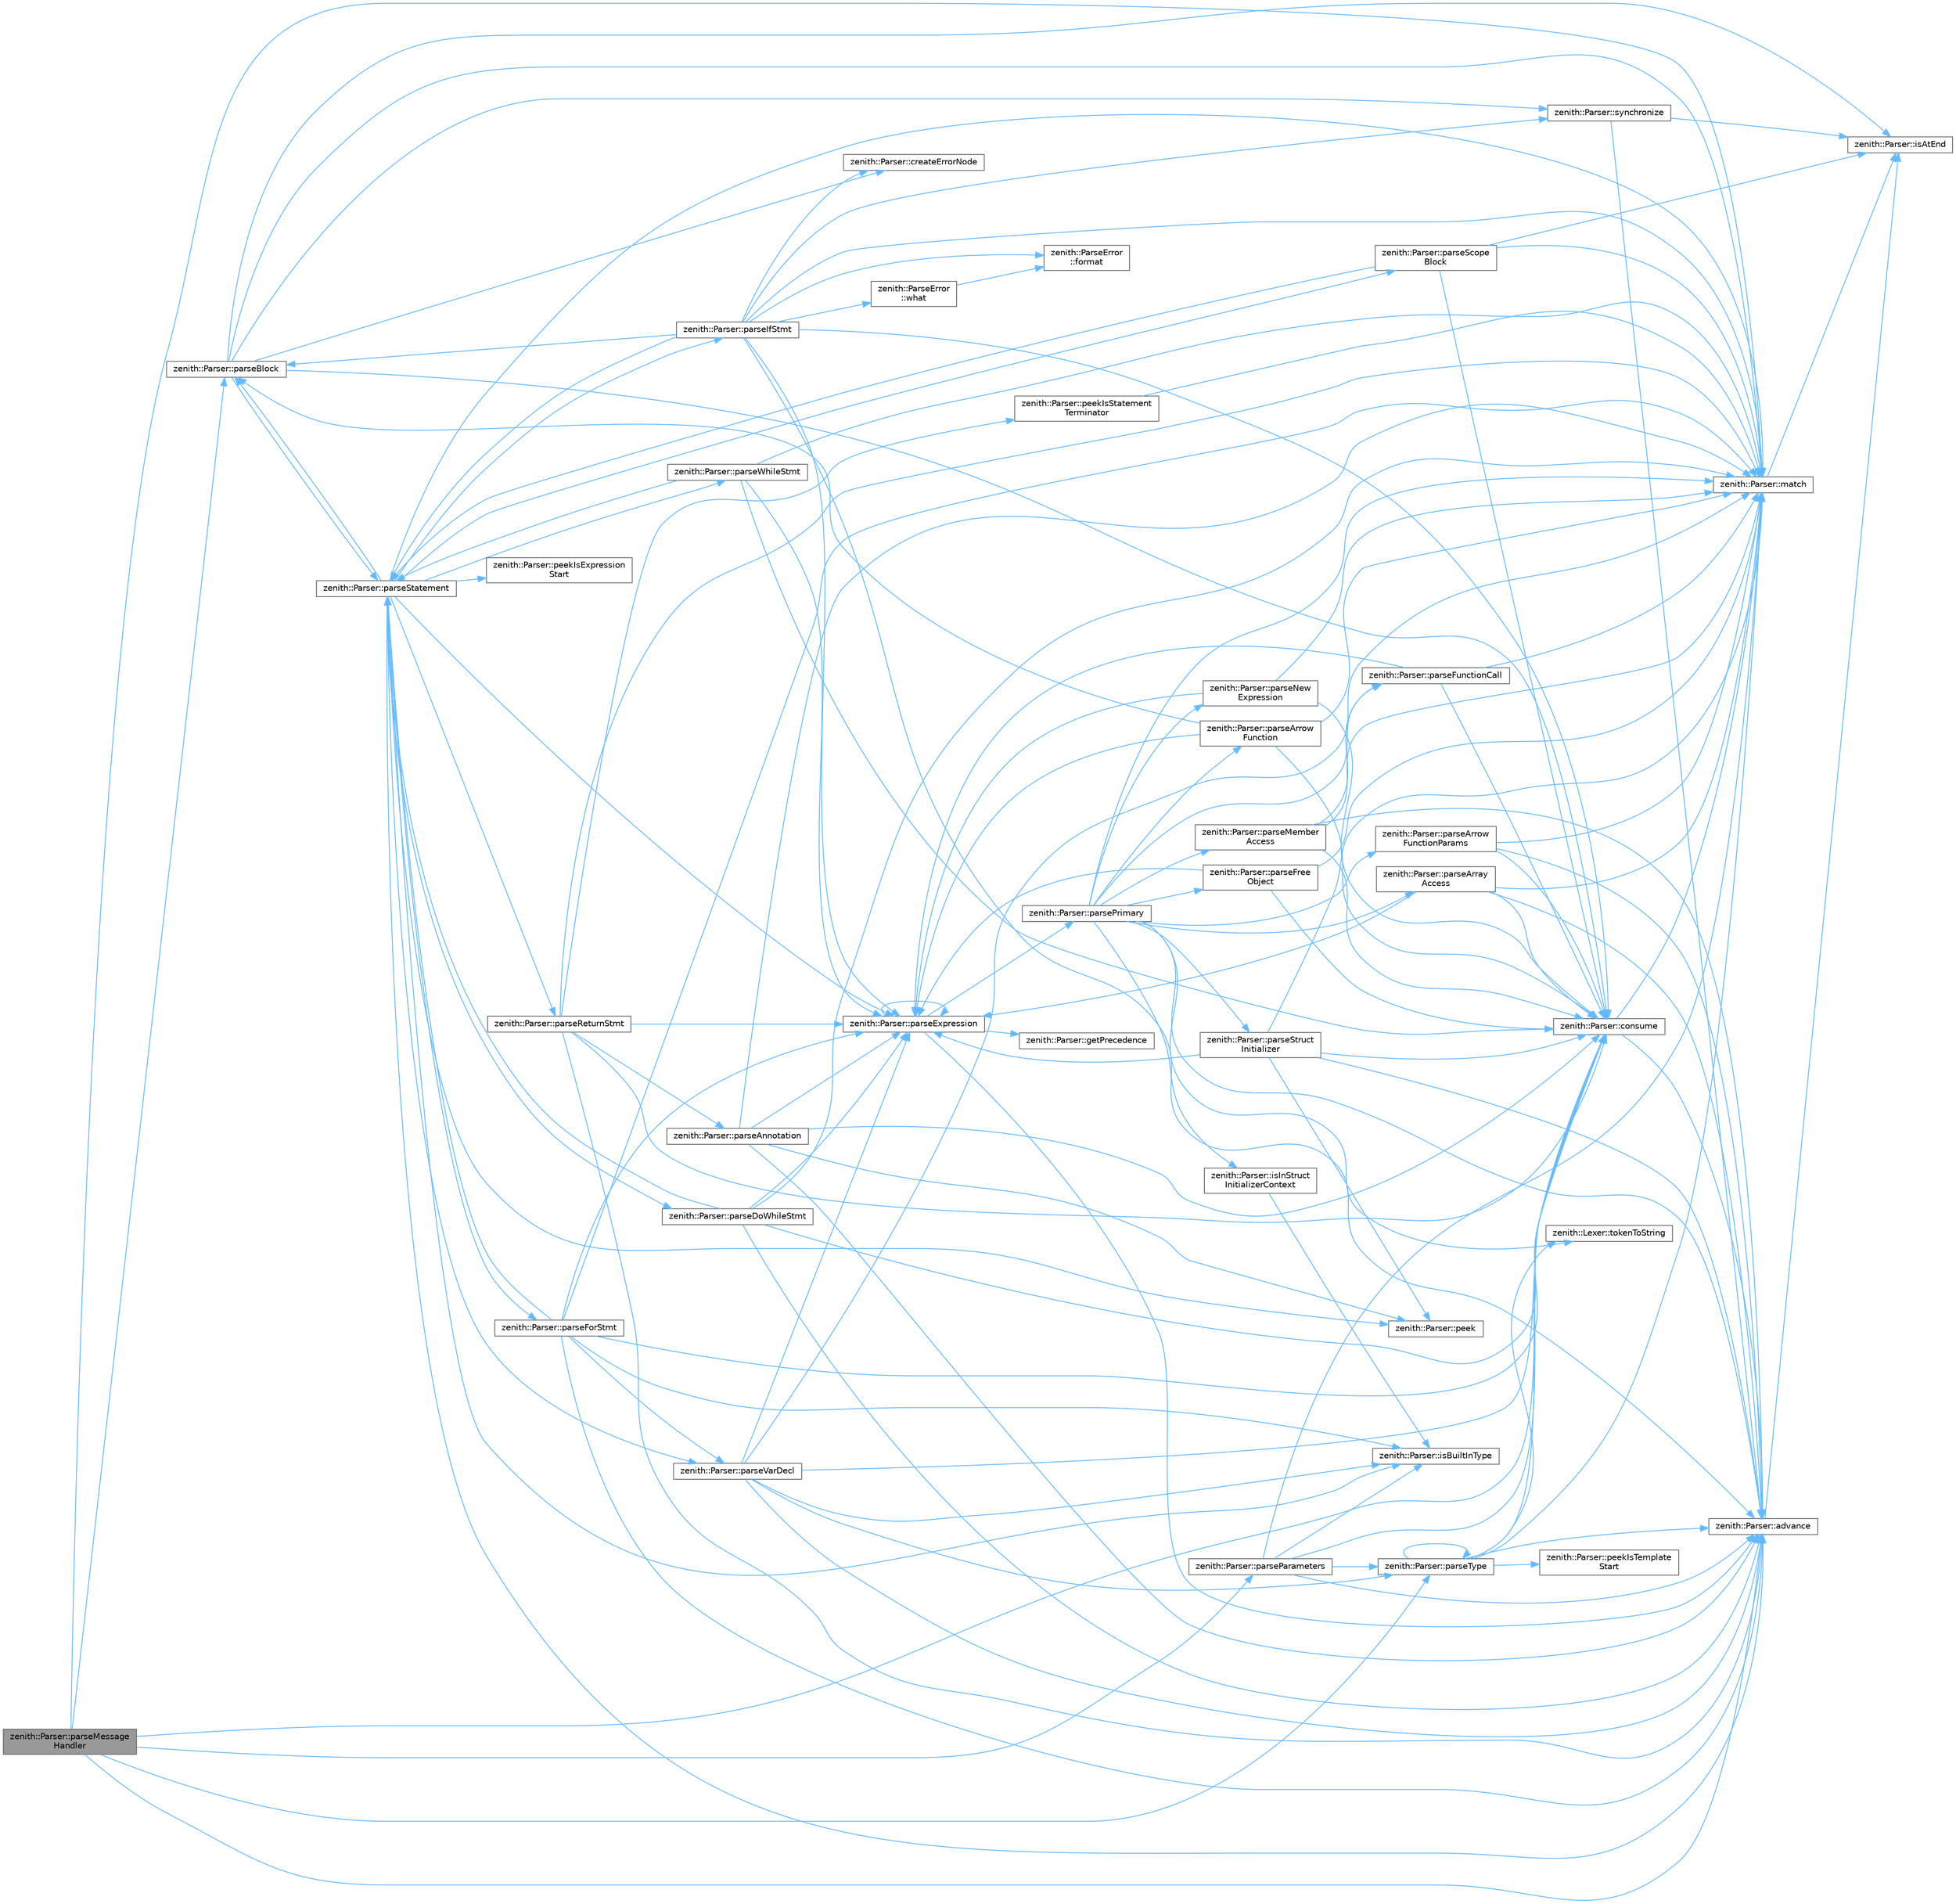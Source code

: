digraph "zenith::Parser::parseMessageHandler"
{
 // LATEX_PDF_SIZE
  bgcolor="transparent";
  edge [fontname=Helvetica,fontsize=10,labelfontname=Helvetica,labelfontsize=10];
  node [fontname=Helvetica,fontsize=10,shape=box,height=0.2,width=0.4];
  rankdir="LR";
  Node1 [id="Node000001",label="zenith::Parser::parseMessage\lHandler",height=0.2,width=0.4,color="gray40", fillcolor="grey60", style="filled", fontcolor="black",tooltip=" "];
  Node1 -> Node2 [id="edge1_Node000001_Node000002",color="steelblue1",style="solid",tooltip=" "];
  Node2 [id="Node000002",label="zenith::Parser::advance",height=0.2,width=0.4,color="grey40", fillcolor="white", style="filled",URL="$classzenith_1_1_parser.html#a9639927866a398781d4c1d205da431d8",tooltip=" "];
  Node2 -> Node3 [id="edge2_Node000002_Node000003",color="steelblue1",style="solid",tooltip=" "];
  Node3 [id="Node000003",label="zenith::Parser::isAtEnd",height=0.2,width=0.4,color="grey40", fillcolor="white", style="filled",URL="$classzenith_1_1_parser.html#a7fa9d1e2197db94168ba4e2c4fd98ad1",tooltip=" "];
  Node1 -> Node4 [id="edge3_Node000001_Node000004",color="steelblue1",style="solid",tooltip=" "];
  Node4 [id="Node000004",label="zenith::Parser::consume",height=0.2,width=0.4,color="grey40", fillcolor="white", style="filled",URL="$classzenith_1_1_parser.html#a729f5bdd53b7be97e8f5f3fb28f64249",tooltip=" "];
  Node4 -> Node2 [id="edge4_Node000004_Node000002",color="steelblue1",style="solid",tooltip=" "];
  Node4 -> Node5 [id="edge5_Node000004_Node000005",color="steelblue1",style="solid",tooltip=" "];
  Node5 [id="Node000005",label="zenith::Parser::match",height=0.2,width=0.4,color="grey40", fillcolor="white", style="filled",URL="$classzenith_1_1_parser.html#a6a8b25ba2a7a7f371a02b1419121e8cb",tooltip=" "];
  Node5 -> Node3 [id="edge6_Node000005_Node000003",color="steelblue1",style="solid",tooltip=" "];
  Node1 -> Node5 [id="edge7_Node000001_Node000005",color="steelblue1",style="solid",tooltip=" "];
  Node1 -> Node6 [id="edge8_Node000001_Node000006",color="steelblue1",style="solid",tooltip=" "];
  Node6 [id="Node000006",label="zenith::Parser::parseBlock",height=0.2,width=0.4,color="grey40", fillcolor="white", style="filled",URL="$classzenith_1_1_parser.html#afed5c18e77fc012fe5db9f9e6175e642",tooltip=" "];
  Node6 -> Node4 [id="edge9_Node000006_Node000004",color="steelblue1",style="solid",tooltip=" "];
  Node6 -> Node7 [id="edge10_Node000006_Node000007",color="steelblue1",style="solid",tooltip=" "];
  Node7 [id="Node000007",label="zenith::Parser::createErrorNode",height=0.2,width=0.4,color="grey40", fillcolor="white", style="filled",URL="$classzenith_1_1_parser.html#a6576cab9cc379e6ba26cfce915ad3de6",tooltip=" "];
  Node6 -> Node3 [id="edge11_Node000006_Node000003",color="steelblue1",style="solid",tooltip=" "];
  Node6 -> Node5 [id="edge12_Node000006_Node000005",color="steelblue1",style="solid",tooltip=" "];
  Node6 -> Node8 [id="edge13_Node000006_Node000008",color="steelblue1",style="solid",tooltip=" "];
  Node8 [id="Node000008",label="zenith::Parser::parseStatement",height=0.2,width=0.4,color="grey40", fillcolor="white", style="filled",URL="$classzenith_1_1_parser.html#ada8dc19e8cb4a0f1b37d3ef6a2eb3f9d",tooltip=" "];
  Node8 -> Node2 [id="edge14_Node000008_Node000002",color="steelblue1",style="solid",tooltip=" "];
  Node8 -> Node9 [id="edge15_Node000008_Node000009",color="steelblue1",style="solid",tooltip=" "];
  Node9 [id="Node000009",label="zenith::Parser::isBuiltInType",height=0.2,width=0.4,color="grey40", fillcolor="white", style="filled",URL="$classzenith_1_1_parser.html#a68c100d957e0a8960de2fca188e23054",tooltip=" "];
  Node8 -> Node5 [id="edge16_Node000008_Node000005",color="steelblue1",style="solid",tooltip=" "];
  Node8 -> Node6 [id="edge17_Node000008_Node000006",color="steelblue1",style="solid",tooltip=" "];
  Node8 -> Node10 [id="edge18_Node000008_Node000010",color="steelblue1",style="solid",tooltip=" "];
  Node10 [id="Node000010",label="zenith::Parser::parseDoWhileStmt",height=0.2,width=0.4,color="grey40", fillcolor="white", style="filled",URL="$classzenith_1_1_parser.html#a17d038fc7ad2c0dac1b038889f4426ca",tooltip=" "];
  Node10 -> Node2 [id="edge19_Node000010_Node000002",color="steelblue1",style="solid",tooltip=" "];
  Node10 -> Node4 [id="edge20_Node000010_Node000004",color="steelblue1",style="solid",tooltip=" "];
  Node10 -> Node5 [id="edge21_Node000010_Node000005",color="steelblue1",style="solid",tooltip=" "];
  Node10 -> Node11 [id="edge22_Node000010_Node000011",color="steelblue1",style="solid",tooltip=" "];
  Node11 [id="Node000011",label="zenith::Parser::parseExpression",height=0.2,width=0.4,color="grey40", fillcolor="white", style="filled",URL="$classzenith_1_1_parser.html#a239906fd51d54598f6d3dcc18d97b6b9",tooltip=" "];
  Node11 -> Node2 [id="edge23_Node000011_Node000002",color="steelblue1",style="solid",tooltip=" "];
  Node11 -> Node12 [id="edge24_Node000011_Node000012",color="steelblue1",style="solid",tooltip=" "];
  Node12 [id="Node000012",label="zenith::Parser::getPrecedence",height=0.2,width=0.4,color="grey40", fillcolor="white", style="filled",URL="$classzenith_1_1_parser.html#a5386ec516fb692a1b1ecd9058ca2c19e",tooltip=" "];
  Node11 -> Node11 [id="edge25_Node000011_Node000011",color="steelblue1",style="solid",tooltip=" "];
  Node11 -> Node13 [id="edge26_Node000011_Node000013",color="steelblue1",style="solid",tooltip=" "];
  Node13 [id="Node000013",label="zenith::Parser::parsePrimary",height=0.2,width=0.4,color="grey40", fillcolor="white", style="filled",URL="$classzenith_1_1_parser.html#a9425b18adfbb62629ae5ea654addc7cb",tooltip=" "];
  Node13 -> Node2 [id="edge27_Node000013_Node000002",color="steelblue1",style="solid",tooltip=" "];
  Node13 -> Node14 [id="edge28_Node000013_Node000014",color="steelblue1",style="solid",tooltip=" "];
  Node14 [id="Node000014",label="zenith::Parser::isInStruct\lInitializerContext",height=0.2,width=0.4,color="grey40", fillcolor="white", style="filled",URL="$classzenith_1_1_parser.html#a122c98490d526265ce1a9a2ecaf188f9",tooltip=" "];
  Node14 -> Node9 [id="edge29_Node000014_Node000009",color="steelblue1",style="solid",tooltip=" "];
  Node13 -> Node5 [id="edge30_Node000013_Node000005",color="steelblue1",style="solid",tooltip=" "];
  Node13 -> Node15 [id="edge31_Node000013_Node000015",color="steelblue1",style="solid",tooltip=" "];
  Node15 [id="Node000015",label="zenith::Parser::parseArray\lAccess",height=0.2,width=0.4,color="grey40", fillcolor="white", style="filled",URL="$classzenith_1_1_parser.html#ad32b5cfe98f909cade9216d65b046f58",tooltip=" "];
  Node15 -> Node2 [id="edge32_Node000015_Node000002",color="steelblue1",style="solid",tooltip=" "];
  Node15 -> Node4 [id="edge33_Node000015_Node000004",color="steelblue1",style="solid",tooltip=" "];
  Node15 -> Node5 [id="edge34_Node000015_Node000005",color="steelblue1",style="solid",tooltip=" "];
  Node15 -> Node11 [id="edge35_Node000015_Node000011",color="steelblue1",style="solid",tooltip=" "];
  Node13 -> Node16 [id="edge36_Node000013_Node000016",color="steelblue1",style="solid",tooltip=" "];
  Node16 [id="Node000016",label="zenith::Parser::parseArrow\lFunction",height=0.2,width=0.4,color="grey40", fillcolor="white", style="filled",URL="$classzenith_1_1_parser.html#a7ea0f8e309ed2fbdf1a9e2ebfa2fbf8d",tooltip=" "];
  Node16 -> Node4 [id="edge37_Node000016_Node000004",color="steelblue1",style="solid",tooltip=" "];
  Node16 -> Node5 [id="edge38_Node000016_Node000005",color="steelblue1",style="solid",tooltip=" "];
  Node16 -> Node6 [id="edge39_Node000016_Node000006",color="steelblue1",style="solid",tooltip=" "];
  Node16 -> Node11 [id="edge40_Node000016_Node000011",color="steelblue1",style="solid",tooltip=" "];
  Node13 -> Node17 [id="edge41_Node000013_Node000017",color="steelblue1",style="solid",tooltip=" "];
  Node17 [id="Node000017",label="zenith::Parser::parseArrow\lFunctionParams",height=0.2,width=0.4,color="grey40", fillcolor="white", style="filled",URL="$classzenith_1_1_parser.html#adfd7efe9485b95d3c1d2acbcec912527",tooltip=" "];
  Node17 -> Node2 [id="edge42_Node000017_Node000002",color="steelblue1",style="solid",tooltip=" "];
  Node17 -> Node4 [id="edge43_Node000017_Node000004",color="steelblue1",style="solid",tooltip=" "];
  Node17 -> Node5 [id="edge44_Node000017_Node000005",color="steelblue1",style="solid",tooltip=" "];
  Node13 -> Node18 [id="edge45_Node000013_Node000018",color="steelblue1",style="solid",tooltip=" "];
  Node18 [id="Node000018",label="zenith::Parser::parseFree\lObject",height=0.2,width=0.4,color="grey40", fillcolor="white", style="filled",URL="$classzenith_1_1_parser.html#a697fe5477ca0023efdefd6e66f4e0a49",tooltip=" "];
  Node18 -> Node4 [id="edge46_Node000018_Node000004",color="steelblue1",style="solid",tooltip=" "];
  Node18 -> Node5 [id="edge47_Node000018_Node000005",color="steelblue1",style="solid",tooltip=" "];
  Node18 -> Node11 [id="edge48_Node000018_Node000011",color="steelblue1",style="solid",tooltip=" "];
  Node13 -> Node19 [id="edge49_Node000013_Node000019",color="steelblue1",style="solid",tooltip=" "];
  Node19 [id="Node000019",label="zenith::Parser::parseFunctionCall",height=0.2,width=0.4,color="grey40", fillcolor="white", style="filled",URL="$classzenith_1_1_parser.html#ae2442c2e624e13794605b1ff56047ee8",tooltip=" "];
  Node19 -> Node4 [id="edge50_Node000019_Node000004",color="steelblue1",style="solid",tooltip=" "];
  Node19 -> Node5 [id="edge51_Node000019_Node000005",color="steelblue1",style="solid",tooltip=" "];
  Node19 -> Node11 [id="edge52_Node000019_Node000011",color="steelblue1",style="solid",tooltip=" "];
  Node13 -> Node20 [id="edge53_Node000013_Node000020",color="steelblue1",style="solid",tooltip=" "];
  Node20 [id="Node000020",label="zenith::Parser::parseMember\lAccess",height=0.2,width=0.4,color="grey40", fillcolor="white", style="filled",URL="$classzenith_1_1_parser.html#a5f581f39453bce8e553d9d96c5c8d0d2",tooltip=" "];
  Node20 -> Node2 [id="edge54_Node000020_Node000002",color="steelblue1",style="solid",tooltip=" "];
  Node20 -> Node4 [id="edge55_Node000020_Node000004",color="steelblue1",style="solid",tooltip=" "];
  Node20 -> Node5 [id="edge56_Node000020_Node000005",color="steelblue1",style="solid",tooltip=" "];
  Node20 -> Node19 [id="edge57_Node000020_Node000019",color="steelblue1",style="solid",tooltip=" "];
  Node13 -> Node21 [id="edge58_Node000013_Node000021",color="steelblue1",style="solid",tooltip=" "];
  Node21 [id="Node000021",label="zenith::Parser::parseNew\lExpression",height=0.2,width=0.4,color="grey40", fillcolor="white", style="filled",URL="$classzenith_1_1_parser.html#aa984ed730ca80620a7033d259b6faea5",tooltip=" "];
  Node21 -> Node4 [id="edge59_Node000021_Node000004",color="steelblue1",style="solid",tooltip=" "];
  Node21 -> Node5 [id="edge60_Node000021_Node000005",color="steelblue1",style="solid",tooltip=" "];
  Node21 -> Node11 [id="edge61_Node000021_Node000011",color="steelblue1",style="solid",tooltip=" "];
  Node13 -> Node22 [id="edge62_Node000013_Node000022",color="steelblue1",style="solid",tooltip=" "];
  Node22 [id="Node000022",label="zenith::Parser::parseStruct\lInitializer",height=0.2,width=0.4,color="grey40", fillcolor="white", style="filled",URL="$classzenith_1_1_parser.html#a4646bbfa2a663abbc777ae26d44e9522",tooltip=" "];
  Node22 -> Node2 [id="edge63_Node000022_Node000002",color="steelblue1",style="solid",tooltip=" "];
  Node22 -> Node4 [id="edge64_Node000022_Node000004",color="steelblue1",style="solid",tooltip=" "];
  Node22 -> Node5 [id="edge65_Node000022_Node000005",color="steelblue1",style="solid",tooltip=" "];
  Node22 -> Node11 [id="edge66_Node000022_Node000011",color="steelblue1",style="solid",tooltip=" "];
  Node22 -> Node23 [id="edge67_Node000022_Node000023",color="steelblue1",style="solid",tooltip=" "];
  Node23 [id="Node000023",label="zenith::Parser::peek",height=0.2,width=0.4,color="grey40", fillcolor="white", style="filled",URL="$classzenith_1_1_parser.html#a979d431c48a2bb73bd40a9fd6d65ba36",tooltip=" "];
  Node13 -> Node24 [id="edge68_Node000013_Node000024",color="steelblue1",style="solid",tooltip=" "];
  Node24 [id="Node000024",label="zenith::Lexer::tokenToString",height=0.2,width=0.4,color="grey40", fillcolor="white", style="filled",URL="$classzenith_1_1_lexer.html#a7265d90eb9fdc3d46aacdcf2a7e84a23",tooltip=" "];
  Node10 -> Node8 [id="edge69_Node000010_Node000008",color="steelblue1",style="solid",tooltip=" "];
  Node8 -> Node11 [id="edge70_Node000008_Node000011",color="steelblue1",style="solid",tooltip=" "];
  Node8 -> Node25 [id="edge71_Node000008_Node000025",color="steelblue1",style="solid",tooltip=" "];
  Node25 [id="Node000025",label="zenith::Parser::parseForStmt",height=0.2,width=0.4,color="grey40", fillcolor="white", style="filled",URL="$classzenith_1_1_parser.html#ab8ae32b49e1a7d1492f14c6b381aa52b",tooltip=" "];
  Node25 -> Node2 [id="edge72_Node000025_Node000002",color="steelblue1",style="solid",tooltip=" "];
  Node25 -> Node4 [id="edge73_Node000025_Node000004",color="steelblue1",style="solid",tooltip=" "];
  Node25 -> Node9 [id="edge74_Node000025_Node000009",color="steelblue1",style="solid",tooltip=" "];
  Node25 -> Node5 [id="edge75_Node000025_Node000005",color="steelblue1",style="solid",tooltip=" "];
  Node25 -> Node11 [id="edge76_Node000025_Node000011",color="steelblue1",style="solid",tooltip=" "];
  Node25 -> Node8 [id="edge77_Node000025_Node000008",color="steelblue1",style="solid",tooltip=" "];
  Node25 -> Node26 [id="edge78_Node000025_Node000026",color="steelblue1",style="solid",tooltip=" "];
  Node26 [id="Node000026",label="zenith::Parser::parseVarDecl",height=0.2,width=0.4,color="grey40", fillcolor="white", style="filled",URL="$classzenith_1_1_parser.html#a4846f1e07a0155bb95bfee2888cd4e49",tooltip=" "];
  Node26 -> Node2 [id="edge79_Node000026_Node000002",color="steelblue1",style="solid",tooltip=" "];
  Node26 -> Node4 [id="edge80_Node000026_Node000004",color="steelblue1",style="solid",tooltip=" "];
  Node26 -> Node9 [id="edge81_Node000026_Node000009",color="steelblue1",style="solid",tooltip=" "];
  Node26 -> Node5 [id="edge82_Node000026_Node000005",color="steelblue1",style="solid",tooltip=" "];
  Node26 -> Node11 [id="edge83_Node000026_Node000011",color="steelblue1",style="solid",tooltip=" "];
  Node26 -> Node27 [id="edge84_Node000026_Node000027",color="steelblue1",style="solid",tooltip=" "];
  Node27 [id="Node000027",label="zenith::Parser::parseType",height=0.2,width=0.4,color="grey40", fillcolor="white", style="filled",URL="$classzenith_1_1_parser.html#a62bb32082ed32f00e6071e1acc026ea1",tooltip=" "];
  Node27 -> Node2 [id="edge85_Node000027_Node000002",color="steelblue1",style="solid",tooltip=" "];
  Node27 -> Node4 [id="edge86_Node000027_Node000004",color="steelblue1",style="solid",tooltip=" "];
  Node27 -> Node5 [id="edge87_Node000027_Node000005",color="steelblue1",style="solid",tooltip=" "];
  Node27 -> Node27 [id="edge88_Node000027_Node000027",color="steelblue1",style="solid",tooltip=" "];
  Node27 -> Node28 [id="edge89_Node000027_Node000028",color="steelblue1",style="solid",tooltip=" "];
  Node28 [id="Node000028",label="zenith::Parser::peekIsTemplate\lStart",height=0.2,width=0.4,color="grey40", fillcolor="white", style="filled",URL="$classzenith_1_1_parser.html#adc6473d2aff0043321f35dfdf132f618",tooltip=" "];
  Node27 -> Node24 [id="edge90_Node000027_Node000024",color="steelblue1",style="solid",tooltip=" "];
  Node8 -> Node29 [id="edge91_Node000008_Node000029",color="steelblue1",style="solid",tooltip=" "];
  Node29 [id="Node000029",label="zenith::Parser::parseIfStmt",height=0.2,width=0.4,color="grey40", fillcolor="white", style="filled",URL="$classzenith_1_1_parser.html#a6086729ddce119c88e10fe622d069d8f",tooltip=" "];
  Node29 -> Node2 [id="edge92_Node000029_Node000002",color="steelblue1",style="solid",tooltip=" "];
  Node29 -> Node4 [id="edge93_Node000029_Node000004",color="steelblue1",style="solid",tooltip=" "];
  Node29 -> Node7 [id="edge94_Node000029_Node000007",color="steelblue1",style="solid",tooltip=" "];
  Node29 -> Node30 [id="edge95_Node000029_Node000030",color="steelblue1",style="solid",tooltip=" "];
  Node30 [id="Node000030",label="zenith::ParseError\l::format",height=0.2,width=0.4,color="grey40", fillcolor="white", style="filled",URL="$classzenith_1_1_parse_error.html#a432ddabc956004a6660137f537d2ba45",tooltip=" "];
  Node29 -> Node5 [id="edge96_Node000029_Node000005",color="steelblue1",style="solid",tooltip=" "];
  Node29 -> Node6 [id="edge97_Node000029_Node000006",color="steelblue1",style="solid",tooltip=" "];
  Node29 -> Node11 [id="edge98_Node000029_Node000011",color="steelblue1",style="solid",tooltip=" "];
  Node29 -> Node8 [id="edge99_Node000029_Node000008",color="steelblue1",style="solid",tooltip=" "];
  Node29 -> Node31 [id="edge100_Node000029_Node000031",color="steelblue1",style="solid",tooltip=" "];
  Node31 [id="Node000031",label="zenith::Parser::synchronize",height=0.2,width=0.4,color="grey40", fillcolor="white", style="filled",URL="$classzenith_1_1_parser.html#a09ca7eb4b886643cc7673062713a718f",tooltip=" "];
  Node31 -> Node2 [id="edge101_Node000031_Node000002",color="steelblue1",style="solid",tooltip=" "];
  Node31 -> Node3 [id="edge102_Node000031_Node000003",color="steelblue1",style="solid",tooltip=" "];
  Node29 -> Node32 [id="edge103_Node000029_Node000032",color="steelblue1",style="solid",tooltip=" "];
  Node32 [id="Node000032",label="zenith::ParseError\l::what",height=0.2,width=0.4,color="grey40", fillcolor="white", style="filled",URL="$classzenith_1_1_parse_error.html#a9fb114a980ca601574f4dd9cf122aa0e",tooltip=" "];
  Node32 -> Node30 [id="edge104_Node000032_Node000030",color="steelblue1",style="solid",tooltip=" "];
  Node8 -> Node33 [id="edge105_Node000008_Node000033",color="steelblue1",style="solid",tooltip=" "];
  Node33 [id="Node000033",label="zenith::Parser::parseReturnStmt",height=0.2,width=0.4,color="grey40", fillcolor="white", style="filled",URL="$classzenith_1_1_parser.html#a5e026e55d4a57bea1b5ffa7d3b5e93a8",tooltip=" "];
  Node33 -> Node2 [id="edge106_Node000033_Node000002",color="steelblue1",style="solid",tooltip=" "];
  Node33 -> Node4 [id="edge107_Node000033_Node000004",color="steelblue1",style="solid",tooltip=" "];
  Node33 -> Node5 [id="edge108_Node000033_Node000005",color="steelblue1",style="solid",tooltip=" "];
  Node33 -> Node34 [id="edge109_Node000033_Node000034",color="steelblue1",style="solid",tooltip=" "];
  Node34 [id="Node000034",label="zenith::Parser::parseAnnotation",height=0.2,width=0.4,color="grey40", fillcolor="white", style="filled",URL="$classzenith_1_1_parser.html#afff2e82900309df63d9aa89f4d3e31d6",tooltip=" "];
  Node34 -> Node2 [id="edge110_Node000034_Node000002",color="steelblue1",style="solid",tooltip=" "];
  Node34 -> Node4 [id="edge111_Node000034_Node000004",color="steelblue1",style="solid",tooltip=" "];
  Node34 -> Node5 [id="edge112_Node000034_Node000005",color="steelblue1",style="solid",tooltip=" "];
  Node34 -> Node11 [id="edge113_Node000034_Node000011",color="steelblue1",style="solid",tooltip=" "];
  Node34 -> Node23 [id="edge114_Node000034_Node000023",color="steelblue1",style="solid",tooltip=" "];
  Node33 -> Node11 [id="edge115_Node000033_Node000011",color="steelblue1",style="solid",tooltip=" "];
  Node33 -> Node35 [id="edge116_Node000033_Node000035",color="steelblue1",style="solid",tooltip=" "];
  Node35 [id="Node000035",label="zenith::Parser::peekIsStatement\lTerminator",height=0.2,width=0.4,color="grey40", fillcolor="white", style="filled",URL="$classzenith_1_1_parser.html#a4deb3146abfbc7ce7f5a4cc973a9fc18",tooltip=" "];
  Node35 -> Node5 [id="edge117_Node000035_Node000005",color="steelblue1",style="solid",tooltip=" "];
  Node8 -> Node36 [id="edge118_Node000008_Node000036",color="steelblue1",style="solid",tooltip=" "];
  Node36 [id="Node000036",label="zenith::Parser::parseScope\lBlock",height=0.2,width=0.4,color="grey40", fillcolor="white", style="filled",URL="$classzenith_1_1_parser.html#acd4ccda2b4a409498daa93e31f2bc23f",tooltip=" "];
  Node36 -> Node4 [id="edge119_Node000036_Node000004",color="steelblue1",style="solid",tooltip=" "];
  Node36 -> Node3 [id="edge120_Node000036_Node000003",color="steelblue1",style="solid",tooltip=" "];
  Node36 -> Node5 [id="edge121_Node000036_Node000005",color="steelblue1",style="solid",tooltip=" "];
  Node36 -> Node8 [id="edge122_Node000036_Node000008",color="steelblue1",style="solid",tooltip=" "];
  Node8 -> Node26 [id="edge123_Node000008_Node000026",color="steelblue1",style="solid",tooltip=" "];
  Node8 -> Node37 [id="edge124_Node000008_Node000037",color="steelblue1",style="solid",tooltip=" "];
  Node37 [id="Node000037",label="zenith::Parser::parseWhileStmt",height=0.2,width=0.4,color="grey40", fillcolor="white", style="filled",URL="$classzenith_1_1_parser.html#a6f8fd13014d6a0e82f53ce08a8f9766d",tooltip=" "];
  Node37 -> Node4 [id="edge125_Node000037_Node000004",color="steelblue1",style="solid",tooltip=" "];
  Node37 -> Node5 [id="edge126_Node000037_Node000005",color="steelblue1",style="solid",tooltip=" "];
  Node37 -> Node11 [id="edge127_Node000037_Node000011",color="steelblue1",style="solid",tooltip=" "];
  Node37 -> Node8 [id="edge128_Node000037_Node000008",color="steelblue1",style="solid",tooltip=" "];
  Node8 -> Node23 [id="edge129_Node000008_Node000023",color="steelblue1",style="solid",tooltip=" "];
  Node8 -> Node38 [id="edge130_Node000008_Node000038",color="steelblue1",style="solid",tooltip=" "];
  Node38 [id="Node000038",label="zenith::Parser::peekIsExpression\lStart",height=0.2,width=0.4,color="grey40", fillcolor="white", style="filled",URL="$classzenith_1_1_parser.html#ad60004f6810cc28102461c948ec5bb2f",tooltip=" "];
  Node6 -> Node31 [id="edge131_Node000006_Node000031",color="steelblue1",style="solid",tooltip=" "];
  Node1 -> Node39 [id="edge132_Node000001_Node000039",color="steelblue1",style="solid",tooltip=" "];
  Node39 [id="Node000039",label="zenith::Parser::parseParameters",height=0.2,width=0.4,color="grey40", fillcolor="white", style="filled",URL="$classzenith_1_1_parser.html#ae6835a329d4b3f36036803ea2c8968fb",tooltip=" "];
  Node39 -> Node2 [id="edge133_Node000039_Node000002",color="steelblue1",style="solid",tooltip=" "];
  Node39 -> Node4 [id="edge134_Node000039_Node000004",color="steelblue1",style="solid",tooltip=" "];
  Node39 -> Node9 [id="edge135_Node000039_Node000009",color="steelblue1",style="solid",tooltip=" "];
  Node39 -> Node5 [id="edge136_Node000039_Node000005",color="steelblue1",style="solid",tooltip=" "];
  Node39 -> Node27 [id="edge137_Node000039_Node000027",color="steelblue1",style="solid",tooltip=" "];
  Node1 -> Node27 [id="edge138_Node000001_Node000027",color="steelblue1",style="solid",tooltip=" "];
}
